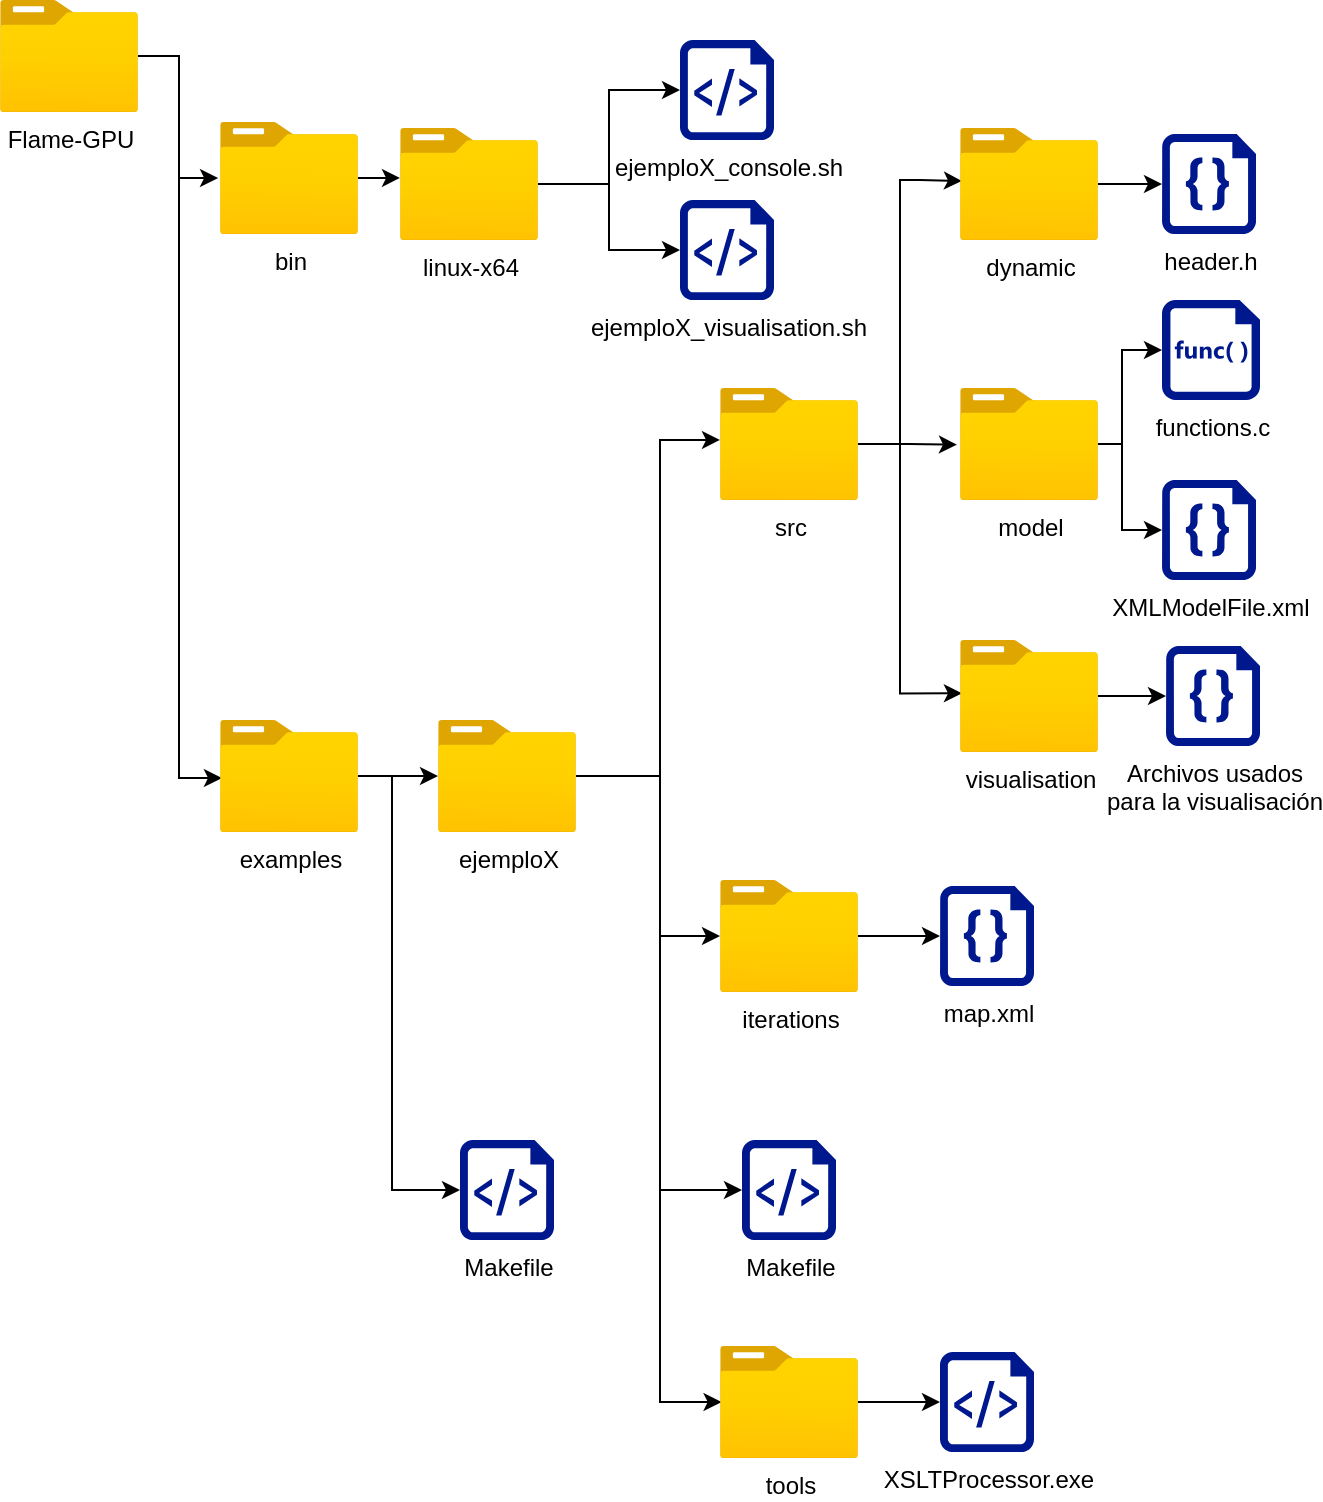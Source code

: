 <mxfile version="14.5.1" type="device"><diagram id="mmxuc-VCjqDEtZBMYh87" name="Page-1"><mxGraphModel dx="1185" dy="641" grid="1" gridSize="10" guides="1" tooltips="1" connect="1" arrows="1" fold="1" page="1" pageScale="1" pageWidth="827" pageHeight="1169" math="0" shadow="0"><root><mxCell id="0"/><mxCell id="1" parent="0"/><mxCell id="83nPKyZvCL6sWUW8zNeg-6" style="edgeStyle=orthogonalEdgeStyle;rounded=0;orthogonalLoop=1;jettySize=auto;html=1;entryX=-0.014;entryY=0.5;entryDx=0;entryDy=0;entryPerimeter=0;" parent="1" source="83nPKyZvCL6sWUW8zNeg-4" target="83nPKyZvCL6sWUW8zNeg-5" edge="1"><mxGeometry relative="1" as="geometry"/></mxCell><mxCell id="83nPKyZvCL6sWUW8zNeg-14" style="edgeStyle=orthogonalEdgeStyle;rounded=0;orthogonalLoop=1;jettySize=auto;html=1;entryX=0.014;entryY=0.518;entryDx=0;entryDy=0;entryPerimeter=0;" parent="1" source="83nPKyZvCL6sWUW8zNeg-4" target="83nPKyZvCL6sWUW8zNeg-13" edge="1"><mxGeometry relative="1" as="geometry"/></mxCell><mxCell id="83nPKyZvCL6sWUW8zNeg-4" value="Flame-GPU" style="aspect=fixed;html=1;points=[];align=center;image;fontSize=12;image=img/lib/azure2/general/Folder_Blank.svg;" parent="1" vertex="1"><mxGeometry x="160" y="70" width="69" height="56.0" as="geometry"/></mxCell><mxCell id="IM3AUD04pHMn2fsMqmvG-2" style="edgeStyle=orthogonalEdgeStyle;rounded=0;orthogonalLoop=1;jettySize=auto;html=1;entryX=0;entryY=0.446;entryDx=0;entryDy=0;entryPerimeter=0;" edge="1" parent="1" source="83nPKyZvCL6sWUW8zNeg-5" target="IM3AUD04pHMn2fsMqmvG-1"><mxGeometry relative="1" as="geometry"/></mxCell><mxCell id="83nPKyZvCL6sWUW8zNeg-5" value="bin" style="aspect=fixed;html=1;points=[];align=center;image;fontSize=12;image=img/lib/azure2/general/Folder_Blank.svg;" parent="1" vertex="1"><mxGeometry x="270" y="131" width="69" height="56.0" as="geometry"/></mxCell><mxCell id="83nPKyZvCL6sWUW8zNeg-10" value="ejemploX_console.sh" style="aspect=fixed;pointerEvents=1;shadow=0;dashed=0;html=1;strokeColor=none;labelPosition=center;verticalLabelPosition=bottom;verticalAlign=top;align=center;fillColor=#00188D;shape=mxgraph.azure.script_file" parent="1" vertex="1"><mxGeometry x="500" y="90" width="47" height="50" as="geometry"/></mxCell><mxCell id="83nPKyZvCL6sWUW8zNeg-16" style="edgeStyle=orthogonalEdgeStyle;rounded=0;orthogonalLoop=1;jettySize=auto;html=1;" parent="1" source="83nPKyZvCL6sWUW8zNeg-13" target="83nPKyZvCL6sWUW8zNeg-15" edge="1"><mxGeometry relative="1" as="geometry"/></mxCell><mxCell id="MUNG0PWRsdLO9ilzRJJM-2" style="edgeStyle=orthogonalEdgeStyle;rounded=0;orthogonalLoop=1;jettySize=auto;html=1;entryX=0;entryY=0.5;entryDx=0;entryDy=0;entryPerimeter=0;" parent="1" source="83nPKyZvCL6sWUW8zNeg-13" target="MUNG0PWRsdLO9ilzRJJM-1" edge="1"><mxGeometry relative="1" as="geometry"><Array as="points"><mxPoint x="356" y="458"/><mxPoint x="356" y="665"/></Array></mxGeometry></mxCell><mxCell id="83nPKyZvCL6sWUW8zNeg-13" value="examples" style="aspect=fixed;html=1;points=[];align=center;image;fontSize=12;image=img/lib/azure2/general/Folder_Blank.svg;" parent="1" vertex="1"><mxGeometry x="270" y="430" width="69" height="56.0" as="geometry"/></mxCell><mxCell id="83nPKyZvCL6sWUW8zNeg-18" style="edgeStyle=orthogonalEdgeStyle;rounded=0;orthogonalLoop=1;jettySize=auto;html=1;" parent="1" source="83nPKyZvCL6sWUW8zNeg-15" target="83nPKyZvCL6sWUW8zNeg-17" edge="1"><mxGeometry relative="1" as="geometry"><Array as="points"><mxPoint x="490" y="458"/><mxPoint x="490" y="538"/></Array></mxGeometry></mxCell><mxCell id="83nPKyZvCL6sWUW8zNeg-25" style="edgeStyle=orthogonalEdgeStyle;rounded=0;orthogonalLoop=1;jettySize=auto;html=1;entryX=0;entryY=0.5;entryDx=0;entryDy=0;entryPerimeter=0;" parent="1" source="83nPKyZvCL6sWUW8zNeg-15" target="83nPKyZvCL6sWUW8zNeg-21" edge="1"><mxGeometry relative="1" as="geometry"><Array as="points"><mxPoint x="490" y="458"/><mxPoint x="490" y="665"/></Array></mxGeometry></mxCell><mxCell id="HLproi06MUj2EoG8jxJg-5" style="edgeStyle=orthogonalEdgeStyle;rounded=0;orthogonalLoop=1;jettySize=auto;html=1;entryX=0;entryY=0.464;entryDx=0;entryDy=0;entryPerimeter=0;" parent="1" source="83nPKyZvCL6sWUW8zNeg-15" target="83nPKyZvCL6sWUW8zNeg-19" edge="1"><mxGeometry relative="1" as="geometry"><Array as="points"><mxPoint x="490" y="458"/><mxPoint x="490" y="290"/></Array></mxGeometry></mxCell><mxCell id="HLproi06MUj2EoG8jxJg-33" style="edgeStyle=orthogonalEdgeStyle;rounded=0;orthogonalLoop=1;jettySize=auto;html=1;entryX=0.012;entryY=0.517;entryDx=0;entryDy=0;entryPerimeter=0;" parent="1" source="83nPKyZvCL6sWUW8zNeg-15" target="HLproi06MUj2EoG8jxJg-28" edge="1"><mxGeometry relative="1" as="geometry"><Array as="points"><mxPoint x="490" y="458"/><mxPoint x="490" y="771"/><mxPoint x="521" y="771"/></Array></mxGeometry></mxCell><mxCell id="83nPKyZvCL6sWUW8zNeg-15" value="ejemploX" style="aspect=fixed;html=1;points=[];align=center;image;fontSize=12;image=img/lib/azure2/general/Folder_Blank.svg;" parent="1" vertex="1"><mxGeometry x="379" y="430" width="69" height="56.0" as="geometry"/></mxCell><mxCell id="HLproi06MUj2EoG8jxJg-2" style="edgeStyle=orthogonalEdgeStyle;rounded=0;orthogonalLoop=1;jettySize=auto;html=1;entryX=0;entryY=0.5;entryDx=0;entryDy=0;entryPerimeter=0;" parent="1" source="83nPKyZvCL6sWUW8zNeg-17" target="HLproi06MUj2EoG8jxJg-1" edge="1"><mxGeometry relative="1" as="geometry"/></mxCell><mxCell id="83nPKyZvCL6sWUW8zNeg-17" value="iterations" style="aspect=fixed;html=1;points=[];align=center;image;fontSize=12;image=img/lib/azure2/general/Folder_Blank.svg;" parent="1" vertex="1"><mxGeometry x="520" y="510" width="69" height="56.0" as="geometry"/></mxCell><mxCell id="HLproi06MUj2EoG8jxJg-9" style="edgeStyle=orthogonalEdgeStyle;rounded=0;orthogonalLoop=1;jettySize=auto;html=1;entryX=-0.022;entryY=0.506;entryDx=0;entryDy=0;entryPerimeter=0;" parent="1" source="83nPKyZvCL6sWUW8zNeg-19" target="HLproi06MUj2EoG8jxJg-8" edge="1"><mxGeometry relative="1" as="geometry"/></mxCell><mxCell id="HLproi06MUj2EoG8jxJg-18" style="edgeStyle=orthogonalEdgeStyle;rounded=0;orthogonalLoop=1;jettySize=auto;html=1;entryX=0.014;entryY=0.473;entryDx=0;entryDy=0;entryPerimeter=0;" parent="1" source="83nPKyZvCL6sWUW8zNeg-19" target="HLproi06MUj2EoG8jxJg-17" edge="1"><mxGeometry relative="1" as="geometry"><Array as="points"><mxPoint x="610" y="292"/><mxPoint x="610" y="160"/><mxPoint x="620" y="160"/></Array></mxGeometry></mxCell><mxCell id="HLproi06MUj2EoG8jxJg-20" style="edgeStyle=orthogonalEdgeStyle;rounded=0;orthogonalLoop=1;jettySize=auto;html=1;entryX=0.014;entryY=0.476;entryDx=0;entryDy=0;entryPerimeter=0;" parent="1" source="83nPKyZvCL6sWUW8zNeg-19" target="HLproi06MUj2EoG8jxJg-19" edge="1"><mxGeometry relative="1" as="geometry"><Array as="points"><mxPoint x="610" y="292"/><mxPoint x="610" y="417"/></Array></mxGeometry></mxCell><mxCell id="83nPKyZvCL6sWUW8zNeg-19" value="src" style="aspect=fixed;html=1;points=[];align=center;image;fontSize=12;image=img/lib/azure2/general/Folder_Blank.svg;" parent="1" vertex="1"><mxGeometry x="520" y="264" width="69" height="56.0" as="geometry"/></mxCell><mxCell id="83nPKyZvCL6sWUW8zNeg-21" value="Makefile" style="aspect=fixed;pointerEvents=1;shadow=0;dashed=0;html=1;strokeColor=none;labelPosition=center;verticalLabelPosition=bottom;verticalAlign=top;align=center;fillColor=#00188D;shape=mxgraph.azure.script_file" parent="1" vertex="1"><mxGeometry x="531" y="640" width="47" height="50" as="geometry"/></mxCell><mxCell id="HLproi06MUj2EoG8jxJg-1" value="map.xml&lt;br&gt;" style="aspect=fixed;pointerEvents=1;shadow=0;dashed=0;html=1;strokeColor=none;labelPosition=center;verticalLabelPosition=bottom;verticalAlign=top;align=center;fillColor=#00188D;shape=mxgraph.azure.code_file" parent="1" vertex="1"><mxGeometry x="630" y="513" width="47" height="50" as="geometry"/></mxCell><mxCell id="HLproi06MUj2EoG8jxJg-15" style="edgeStyle=orthogonalEdgeStyle;rounded=0;orthogonalLoop=1;jettySize=auto;html=1;entryX=0;entryY=0.5;entryDx=0;entryDy=0;entryPerimeter=0;" parent="1" source="HLproi06MUj2EoG8jxJg-8" target="HLproi06MUj2EoG8jxJg-14" edge="1"><mxGeometry relative="1" as="geometry"><Array as="points"><mxPoint x="721" y="292"/><mxPoint x="721" y="245"/></Array></mxGeometry></mxCell><mxCell id="HLproi06MUj2EoG8jxJg-16" style="edgeStyle=orthogonalEdgeStyle;rounded=0;orthogonalLoop=1;jettySize=auto;html=1;entryX=0;entryY=0.5;entryDx=0;entryDy=0;entryPerimeter=0;" parent="1" source="HLproi06MUj2EoG8jxJg-8" target="HLproi06MUj2EoG8jxJg-12" edge="1"><mxGeometry relative="1" as="geometry"><Array as="points"><mxPoint x="721" y="292"/><mxPoint x="721" y="335"/></Array></mxGeometry></mxCell><mxCell id="HLproi06MUj2EoG8jxJg-8" value="model" style="aspect=fixed;html=1;points=[];align=center;image;fontSize=12;image=img/lib/azure2/general/Folder_Blank.svg;" parent="1" vertex="1"><mxGeometry x="640" y="264" width="69" height="56.0" as="geometry"/></mxCell><mxCell id="HLproi06MUj2EoG8jxJg-10" value="ejemploX_visualisation.sh" style="aspect=fixed;pointerEvents=1;shadow=0;dashed=0;html=1;strokeColor=none;labelPosition=center;verticalLabelPosition=bottom;verticalAlign=top;align=center;fillColor=#00188D;shape=mxgraph.azure.script_file" parent="1" vertex="1"><mxGeometry x="500" y="170" width="47" height="50" as="geometry"/></mxCell><mxCell id="HLproi06MUj2EoG8jxJg-12" value="XMLModelFile.xml" style="aspect=fixed;pointerEvents=1;shadow=0;dashed=0;html=1;strokeColor=none;labelPosition=center;verticalLabelPosition=bottom;verticalAlign=top;align=center;fillColor=#00188D;shape=mxgraph.azure.code_file" parent="1" vertex="1"><mxGeometry x="741" y="310" width="47" height="50" as="geometry"/></mxCell><mxCell id="HLproi06MUj2EoG8jxJg-14" value="functions.c" style="aspect=fixed;pointerEvents=1;shadow=0;dashed=0;html=1;strokeColor=none;labelPosition=center;verticalLabelPosition=bottom;verticalAlign=top;align=center;fillColor=#00188D;shape=mxgraph.mscae.enterprise.code_file" parent="1" vertex="1"><mxGeometry x="741" y="220" width="49" height="50" as="geometry"/></mxCell><mxCell id="HLproi06MUj2EoG8jxJg-24" style="edgeStyle=orthogonalEdgeStyle;rounded=0;orthogonalLoop=1;jettySize=auto;html=1;entryX=0;entryY=0.5;entryDx=0;entryDy=0;entryPerimeter=0;" parent="1" source="HLproi06MUj2EoG8jxJg-17" target="HLproi06MUj2EoG8jxJg-23" edge="1"><mxGeometry relative="1" as="geometry"/></mxCell><mxCell id="HLproi06MUj2EoG8jxJg-17" value="dynamic" style="aspect=fixed;html=1;points=[];align=center;image;fontSize=12;image=img/lib/azure2/general/Folder_Blank.svg;" parent="1" vertex="1"><mxGeometry x="640" y="134" width="69" height="56.0" as="geometry"/></mxCell><mxCell id="HLproi06MUj2EoG8jxJg-26" style="edgeStyle=orthogonalEdgeStyle;rounded=0;orthogonalLoop=1;jettySize=auto;html=1;entryX=0;entryY=0.5;entryDx=0;entryDy=0;entryPerimeter=0;" parent="1" source="HLproi06MUj2EoG8jxJg-19" target="HLproi06MUj2EoG8jxJg-25" edge="1"><mxGeometry relative="1" as="geometry"/></mxCell><mxCell id="HLproi06MUj2EoG8jxJg-19" value="visualisation" style="aspect=fixed;html=1;points=[];align=center;image;fontSize=12;image=img/lib/azure2/general/Folder_Blank.svg;" parent="1" vertex="1"><mxGeometry x="640" y="390" width="69" height="56.0" as="geometry"/></mxCell><mxCell id="HLproi06MUj2EoG8jxJg-23" value="header.h" style="aspect=fixed;pointerEvents=1;shadow=0;dashed=0;html=1;strokeColor=none;labelPosition=center;verticalLabelPosition=bottom;verticalAlign=top;align=center;fillColor=#00188D;shape=mxgraph.azure.code_file" parent="1" vertex="1"><mxGeometry x="741" y="137" width="47" height="50" as="geometry"/></mxCell><mxCell id="HLproi06MUj2EoG8jxJg-25" value="Archivos usados&lt;br&gt;para la visualisación" style="aspect=fixed;pointerEvents=1;shadow=0;dashed=0;html=1;strokeColor=none;labelPosition=center;verticalLabelPosition=bottom;verticalAlign=top;align=center;fillColor=#00188D;shape=mxgraph.azure.code_file" parent="1" vertex="1"><mxGeometry x="743" y="393" width="47" height="50" as="geometry"/></mxCell><mxCell id="HLproi06MUj2EoG8jxJg-31" style="edgeStyle=orthogonalEdgeStyle;rounded=0;orthogonalLoop=1;jettySize=auto;html=1;entryX=0;entryY=0.5;entryDx=0;entryDy=0;entryPerimeter=0;" parent="1" source="HLproi06MUj2EoG8jxJg-28" target="HLproi06MUj2EoG8jxJg-30" edge="1"><mxGeometry relative="1" as="geometry"><Array as="points"><mxPoint x="610" y="771"/><mxPoint x="610" y="771"/></Array></mxGeometry></mxCell><mxCell id="HLproi06MUj2EoG8jxJg-28" value="tools" style="aspect=fixed;html=1;points=[];align=center;image;fontSize=12;image=img/lib/azure2/general/Folder_Blank.svg;" parent="1" vertex="1"><mxGeometry x="520" y="743" width="69" height="56.0" as="geometry"/></mxCell><mxCell id="HLproi06MUj2EoG8jxJg-30" value="XSLTProcessor.exe" style="aspect=fixed;pointerEvents=1;shadow=0;dashed=0;html=1;strokeColor=none;labelPosition=center;verticalLabelPosition=bottom;verticalAlign=top;align=center;fillColor=#00188D;shape=mxgraph.azure.script_file" parent="1" vertex="1"><mxGeometry x="630" y="746" width="47" height="50" as="geometry"/></mxCell><mxCell id="MUNG0PWRsdLO9ilzRJJM-1" value="Makefile" style="aspect=fixed;pointerEvents=1;shadow=0;dashed=0;html=1;strokeColor=none;labelPosition=center;verticalLabelPosition=bottom;verticalAlign=top;align=center;fillColor=#00188D;shape=mxgraph.azure.script_file" parent="1" vertex="1"><mxGeometry x="390" y="640" width="47" height="50" as="geometry"/></mxCell><mxCell id="IM3AUD04pHMn2fsMqmvG-3" style="edgeStyle=orthogonalEdgeStyle;rounded=0;orthogonalLoop=1;jettySize=auto;html=1;entryX=0;entryY=0.5;entryDx=0;entryDy=0;entryPerimeter=0;" edge="1" parent="1" source="IM3AUD04pHMn2fsMqmvG-1" target="83nPKyZvCL6sWUW8zNeg-10"><mxGeometry relative="1" as="geometry"/></mxCell><mxCell id="IM3AUD04pHMn2fsMqmvG-4" style="edgeStyle=orthogonalEdgeStyle;rounded=0;orthogonalLoop=1;jettySize=auto;html=1;entryX=0;entryY=0.5;entryDx=0;entryDy=0;entryPerimeter=0;" edge="1" parent="1" source="IM3AUD04pHMn2fsMqmvG-1" target="HLproi06MUj2EoG8jxJg-10"><mxGeometry relative="1" as="geometry"/></mxCell><mxCell id="IM3AUD04pHMn2fsMqmvG-1" value="linux-x64" style="aspect=fixed;html=1;points=[];align=center;image;fontSize=12;image=img/lib/azure2/general/Folder_Blank.svg;" vertex="1" parent="1"><mxGeometry x="360" y="134" width="69" height="56.0" as="geometry"/></mxCell></root></mxGraphModel></diagram></mxfile>